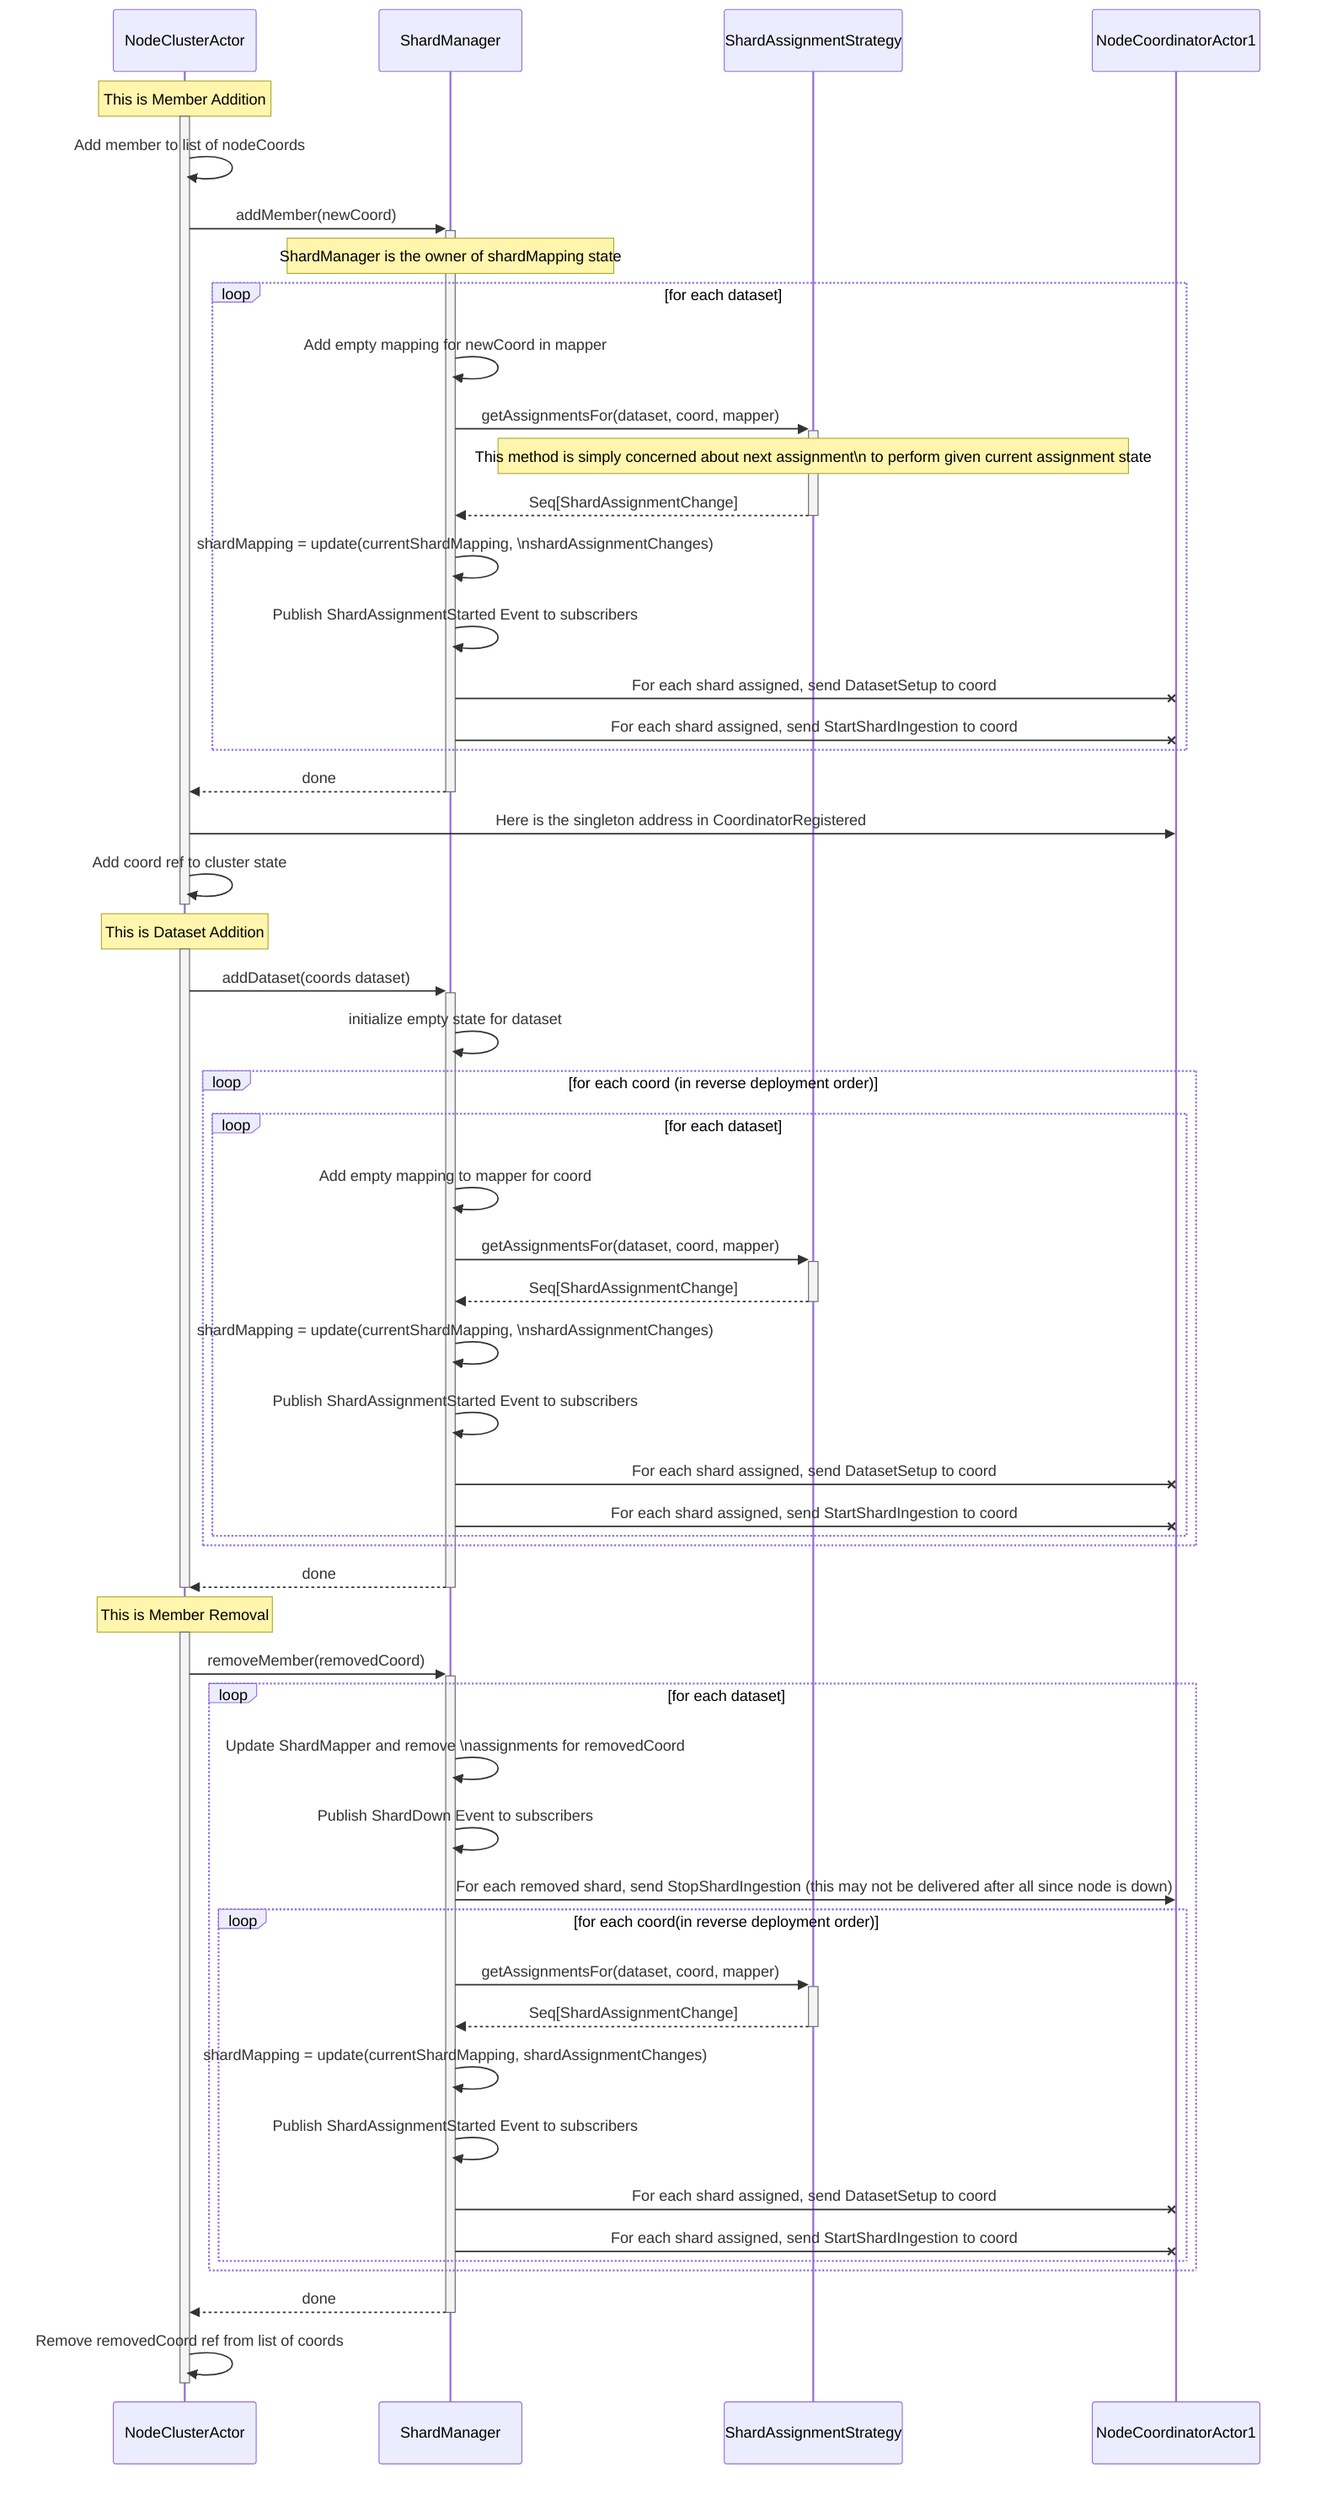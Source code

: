 sequenceDiagram
participant NodeClusterActor
participant ShardManager
participant ShardAssignmentStrategy
participant NodeCoordinatorActor1

note over NodeClusterActor: This is Member Addition
activate NodeClusterActor
NodeClusterActor->>NodeClusterActor : Add member to list of nodeCoords
NodeClusterActor->>+ShardManager: addMember(newCoord)
note over ShardManager: ShardManager is the owner of shardMapping state
loop for each dataset
    ShardManager ->> ShardManager: Add empty mapping for newCoord in mapper
    ShardManager ->>+ShardAssignmentStrategy: getAssignmentsFor(dataset, coord, mapper)
    note over ShardAssignmentStrategy: This method is simply concerned about next assignment\n to perform given current assignment state
    ShardAssignmentStrategy-->>-ShardManager: Seq[ShardAssignmentChange]
    ShardManager ->> ShardManager: shardMapping = update(currentShardMapping, \nshardAssignmentChanges)
    ShardManager ->> ShardManager : Publish ShardAssignmentStarted Event to subscribers
    ShardManager -x NodeCoordinatorActor1 : For each shard assigned, send DatasetSetup to coord
    ShardManager -x NodeCoordinatorActor1 : For each shard assigned, send StartShardIngestion to coord
end
ShardManager-->>-NodeClusterActor : done
NodeClusterActor->>NodeCoordinatorActor1 : Here is the singleton address in CoordinatorRegistered
NodeClusterActor->>NodeClusterActor : Add coord ref to cluster state
deactivate NodeClusterActor

note over NodeClusterActor: This is Dataset Addition

activate NodeClusterActor
NodeClusterActor->>+ShardManager : addDataset(coords dataset)
ShardManager->>ShardManager : initialize empty state for dataset
loop for each coord (in reverse deployment order)
    loop for each dataset
        ShardManager ->> ShardManager: Add empty mapping to mapper for coord
        ShardManager ->>+ ShardAssignmentStrategy: getAssignmentsFor(dataset, coord, mapper)
        ShardAssignmentStrategy-->>-ShardManager: Seq[ShardAssignmentChange]
        ShardManager ->> ShardManager: shardMapping = update(currentShardMapping, \nshardAssignmentChanges)
        ShardManager ->> ShardManager : Publish ShardAssignmentStarted Event to subscribers
        ShardManager -x NodeCoordinatorActor1 : For each shard assigned, send DatasetSetup to coord
        ShardManager -x NodeCoordinatorActor1 : For each shard assigned, send StartShardIngestion to coord
    end
end
ShardManager -->>-NodeClusterActor : done
deactivate NodeClusterActor

note over NodeClusterActor: This is Member Removal

activate NodeClusterActor
NodeClusterActor->>+ShardManager : removeMember(removedCoord)
loop for each dataset
    ShardManager ->> ShardManager : Update ShardMapper and remove \nassignments for removedCoord
    ShardManager ->> ShardManager : Publish ShardDown Event to subscribers
    ShardManager ->> NodeCoordinatorActor1 : For each removed shard, send StopShardIngestion (this may not be delivered after all since node is down)
    loop for each coord(in reverse deployment order)
        ShardManager->>+ShardAssignmentStrategy: getAssignmentsFor(dataset, coord, mapper)
        ShardAssignmentStrategy-->>-ShardManager: Seq[ShardAssignmentChange]
        ShardManager->>ShardManager: shardMapping = update(currentShardMapping, shardAssignmentChanges)
        ShardManager->>ShardManager : Publish ShardAssignmentStarted Event to subscribers
        ShardManager -x NodeCoordinatorActor1 : For each shard assigned, send DatasetSetup to coord
        ShardManager -x NodeCoordinatorActor1 : For each shard assigned, send StartShardIngestion to coord
    end
end
ShardManager -->>-NodeClusterActor : done
NodeClusterActor ->>NodeClusterActor : Remove removedCoord ref from list of coords
deactivate NodeClusterActor